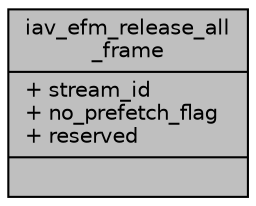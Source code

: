 digraph "iav_efm_release_all_frame"
{
 // INTERACTIVE_SVG=YES
 // LATEX_PDF_SIZE
  bgcolor="transparent";
  edge [fontname="Helvetica",fontsize="10",labelfontname="Helvetica",labelfontsize="10"];
  node [fontname="Helvetica",fontsize="10",shape=record];
  Node1 [label="{iav_efm_release_all\l_frame\n|+ stream_id\l+ no_prefetch_flag\l+ reserved\l|}",height=0.2,width=0.4,color="black", fillcolor="grey75", style="filled", fontcolor="black",tooltip=" "];
}
